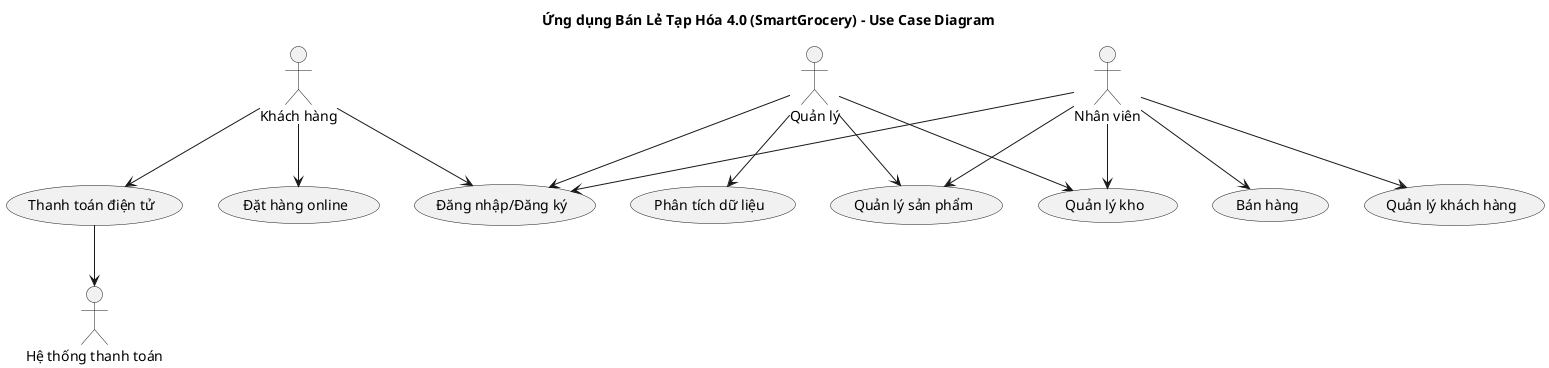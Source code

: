 @startuml
title Ứng dụng Bán Lẻ Tạp Hóa 4.0 (SmartGrocery) - Use Case Diagram

actor "Khách hàng" as KH
actor "Nhân viên" as NV
actor "Quản lý" as QL
actor "Hệ thống thanh toán" as PAY

usecase "Đăng nhập/Đăng ký" as UC1
usecase "Quản lý sản phẩm" as UC2
usecase "Quản lý kho" as UC8
usecase "Bán hàng" as UC3
usecase "Thanh toán điện tử" as UC4
usecase "Quản lý khách hàng" as UC5
usecase "Phân tích dữ liệu" as UC6
usecase "Đặt hàng online" as UC7

KH --> UC1
KH --> UC7
KH --> UC4
NV --> UC1
NV --> UC2
NV --> UC3
NV --> UC5
NV --> UC8
QL --> UC1
QL --> UC2
QL --> UC6
QL --> UC8
UC4 --> PAY

@enduml
